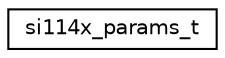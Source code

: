 digraph "Graphical Class Hierarchy"
{
 // LATEX_PDF_SIZE
  edge [fontname="Helvetica",fontsize="10",labelfontname="Helvetica",labelfontsize="10"];
  node [fontname="Helvetica",fontsize="10",shape=record];
  rankdir="LR";
  Node0 [label="si114x_params_t",height=0.2,width=0.4,color="black", fillcolor="white", style="filled",URL="$structsi114x__params__t.html",tooltip="Device initialization parameters."];
}
